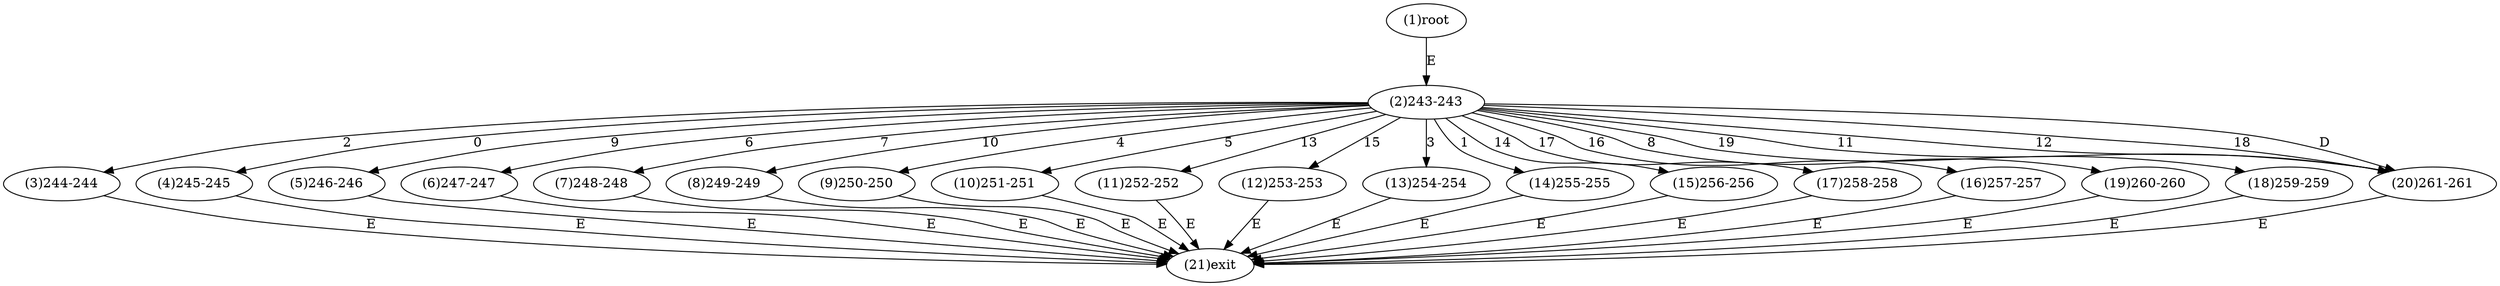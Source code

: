 digraph "" { 
1[ label="(1)root"];
2[ label="(2)243-243"];
3[ label="(3)244-244"];
4[ label="(4)245-245"];
5[ label="(5)246-246"];
6[ label="(6)247-247"];
7[ label="(7)248-248"];
8[ label="(8)249-249"];
9[ label="(9)250-250"];
10[ label="(10)251-251"];
11[ label="(11)252-252"];
12[ label="(12)253-253"];
13[ label="(13)254-254"];
14[ label="(14)255-255"];
15[ label="(15)256-256"];
17[ label="(17)258-258"];
16[ label="(16)257-257"];
19[ label="(19)260-260"];
18[ label="(18)259-259"];
21[ label="(21)exit"];
20[ label="(20)261-261"];
1->2[ label="E"];
2->4[ label="0"];
2->14[ label="1"];
2->3[ label="2"];
2->13[ label="3"];
2->9[ label="4"];
2->10[ label="5"];
2->6[ label="6"];
2->7[ label="7"];
2->19[ label="8"];
2->5[ label="9"];
2->8[ label="10"];
2->20[ label="11"];
2->20[ label="12"];
2->11[ label="13"];
2->15[ label="14"];
2->12[ label="15"];
2->16[ label="16"];
2->17[ label="17"];
2->20[ label="18"];
2->18[ label="19"];
2->20[ label="D"];
3->21[ label="E"];
4->21[ label="E"];
5->21[ label="E"];
6->21[ label="E"];
7->21[ label="E"];
8->21[ label="E"];
9->21[ label="E"];
10->21[ label="E"];
11->21[ label="E"];
12->21[ label="E"];
13->21[ label="E"];
14->21[ label="E"];
15->21[ label="E"];
16->21[ label="E"];
17->21[ label="E"];
18->21[ label="E"];
19->21[ label="E"];
20->21[ label="E"];
}